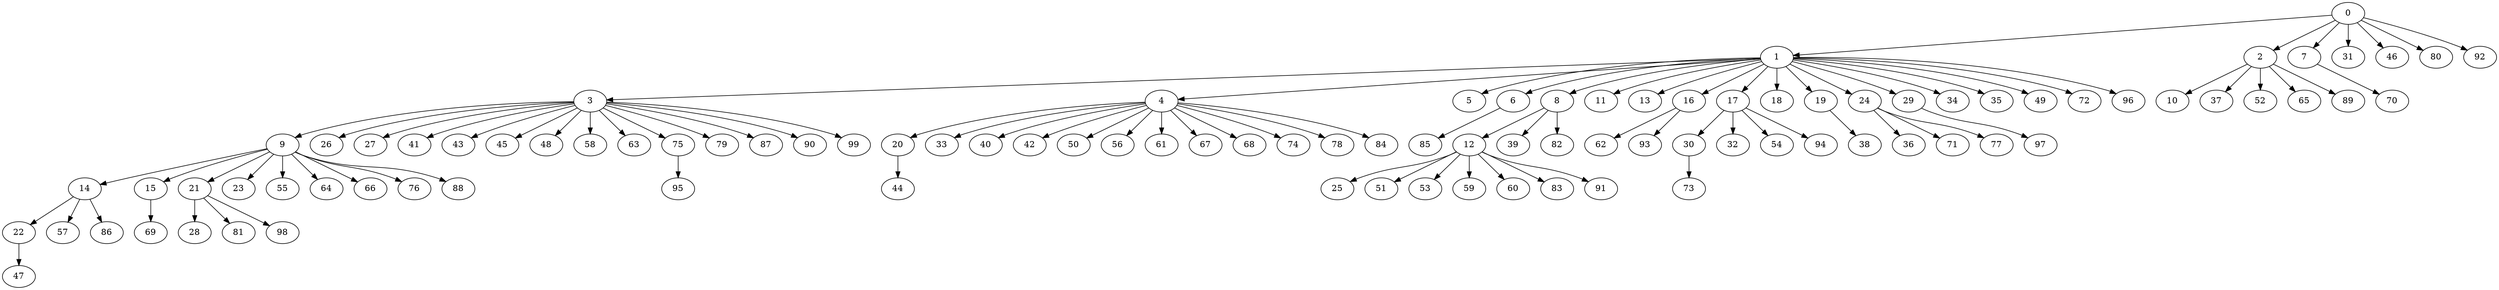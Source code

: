 digraph {
	0 [label=0]
	1 [label=1]
	2 [label=2]
	7 [label=7]
	31 [label=31]
	46 [label=46]
	80 [label=80]
	92 [label=92]
	3 [label=3]
	4 [label=4]
	5 [label=5]
	6 [label=6]
	8 [label=8]
	11 [label=11]
	13 [label=13]
	16 [label=16]
	17 [label=17]
	18 [label=18]
	19 [label=19]
	24 [label=24]
	29 [label=29]
	34 [label=34]
	35 [label=35]
	49 [label=49]
	72 [label=72]
	96 [label=96]
	10 [label=10]
	37 [label=37]
	52 [label=52]
	65 [label=65]
	89 [label=89]
	70 [label=70]
	9 [label=9]
	26 [label=26]
	27 [label=27]
	41 [label=41]
	43 [label=43]
	45 [label=45]
	48 [label=48]
	58 [label=58]
	63 [label=63]
	75 [label=75]
	79 [label=79]
	87 [label=87]
	90 [label=90]
	99 [label=99]
	20 [label=20]
	33 [label=33]
	40 [label=40]
	42 [label=42]
	50 [label=50]
	56 [label=56]
	61 [label=61]
	67 [label=67]
	68 [label=68]
	74 [label=74]
	78 [label=78]
	84 [label=84]
	85 [label=85]
	12 [label=12]
	39 [label=39]
	82 [label=82]
	62 [label=62]
	93 [label=93]
	30 [label=30]
	32 [label=32]
	54 [label=54]
	94 [label=94]
	38 [label=38]
	36 [label=36]
	71 [label=71]
	77 [label=77]
	97 [label=97]
	14 [label=14]
	15 [label=15]
	21 [label=21]
	23 [label=23]
	55 [label=55]
	64 [label=64]
	66 [label=66]
	76 [label=76]
	88 [label=88]
	95 [label=95]
	44 [label=44]
	25 [label=25]
	51 [label=51]
	53 [label=53]
	59 [label=59]
	60 [label=60]
	83 [label=83]
	91 [label=91]
	73 [label=73]
	22 [label=22]
	57 [label=57]
	86 [label=86]
	69 [label=69]
	28 [label=28]
	81 [label=81]
	98 [label=98]
	47 [label=47]
	0 -> 1
	0 -> 2
	0 -> 7
	0 -> 31
	0 -> 46
	0 -> 80
	0 -> 92
	1 -> 3
	1 -> 4
	1 -> 5
	1 -> 6
	1 -> 8
	1 -> 11
	1 -> 13
	1 -> 16
	1 -> 17
	1 -> 18
	1 -> 19
	1 -> 24
	1 -> 29
	1 -> 34
	1 -> 35
	1 -> 49
	1 -> 72
	1 -> 96
	2 -> 10
	2 -> 37
	2 -> 52
	2 -> 65
	2 -> 89
	7 -> 70
	3 -> 9
	3 -> 26
	3 -> 27
	3 -> 41
	3 -> 43
	3 -> 45
	3 -> 48
	3 -> 58
	3 -> 63
	3 -> 75
	3 -> 79
	3 -> 87
	3 -> 90
	3 -> 99
	4 -> 20
	4 -> 33
	4 -> 40
	4 -> 42
	4 -> 50
	4 -> 56
	4 -> 61
	4 -> 67
	4 -> 68
	4 -> 74
	4 -> 78
	4 -> 84
	6 -> 85
	8 -> 12
	8 -> 39
	8 -> 82
	16 -> 62
	16 -> 93
	17 -> 30
	17 -> 32
	17 -> 54
	17 -> 94
	19 -> 38
	24 -> 36
	24 -> 71
	24 -> 77
	29 -> 97
	9 -> 14
	9 -> 15
	9 -> 21
	9 -> 23
	9 -> 55
	9 -> 64
	9 -> 66
	9 -> 76
	9 -> 88
	75 -> 95
	20 -> 44
	12 -> 25
	12 -> 51
	12 -> 53
	12 -> 59
	12 -> 60
	12 -> 83
	12 -> 91
	30 -> 73
	14 -> 22
	14 -> 57
	14 -> 86
	15 -> 69
	21 -> 28
	21 -> 81
	21 -> 98
	22 -> 47
}
